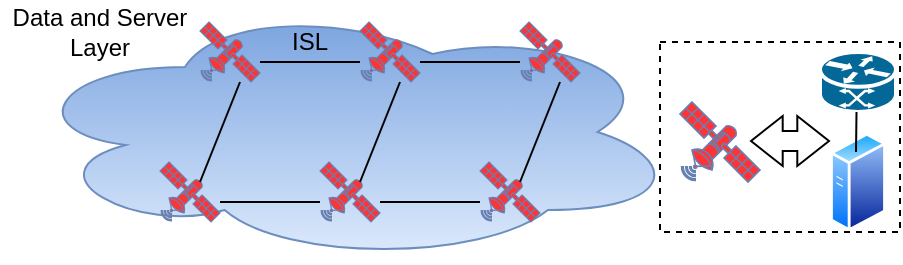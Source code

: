 <mxfile version="17.2.4" type="github">
  <diagram id="6x0tves_oyiDU_aXKf4J" name="Page-1">
    <mxGraphModel dx="541" dy="586" grid="1" gridSize="10" guides="1" tooltips="1" connect="1" arrows="1" fold="1" page="1" pageScale="1" pageWidth="827" pageHeight="1169" math="0" shadow="0">
      <root>
        <mxCell id="0" />
        <mxCell id="1" parent="0" />
        <mxCell id="y6mpmKSTzWXl38O4Tl6H-1" value="" style="ellipse;shape=cloud;whiteSpace=wrap;html=1;fillColor=#dae8fc;gradientColor=#7ea6e0;strokeColor=#6c8ebf;gradientDirection=north;" vertex="1" parent="1">
          <mxGeometry x="130" y="350" width="330" height="130" as="geometry" />
        </mxCell>
        <mxCell id="y6mpmKSTzWXl38O4Tl6H-4" value="" style="fontColor=#0066CC;verticalAlign=top;verticalLabelPosition=bottom;labelPosition=center;align=center;html=1;outlineConnect=0;fillColor=#FF3333;strokeColor=#6881B3;gradientColor=none;gradientDirection=north;strokeWidth=2;shape=mxgraph.networks.satellite;" vertex="1" parent="1">
          <mxGeometry x="220" y="360" width="30" height="30" as="geometry" />
        </mxCell>
        <mxCell id="y6mpmKSTzWXl38O4Tl6H-5" value="" style="endArrow=none;html=1;rounded=0;" edge="1" parent="1">
          <mxGeometry width="50" height="50" relative="1" as="geometry">
            <mxPoint x="250" y="380" as="sourcePoint" />
            <mxPoint x="300" y="380" as="targetPoint" />
          </mxGeometry>
        </mxCell>
        <mxCell id="y6mpmKSTzWXl38O4Tl6H-10" value="" style="fontColor=#0066CC;verticalAlign=top;verticalLabelPosition=bottom;labelPosition=center;align=center;html=1;outlineConnect=0;fillColor=#FF3333;strokeColor=#6881B3;gradientColor=none;gradientDirection=north;strokeWidth=2;shape=mxgraph.networks.satellite;" vertex="1" parent="1">
          <mxGeometry x="300" y="360" width="30" height="30" as="geometry" />
        </mxCell>
        <mxCell id="y6mpmKSTzWXl38O4Tl6H-12" value="" style="endArrow=none;html=1;rounded=0;" edge="1" parent="1">
          <mxGeometry width="50" height="50" relative="1" as="geometry">
            <mxPoint x="330" y="380" as="sourcePoint" />
            <mxPoint x="380" y="380" as="targetPoint" />
          </mxGeometry>
        </mxCell>
        <mxCell id="y6mpmKSTzWXl38O4Tl6H-13" value="" style="fontColor=#0066CC;verticalAlign=top;verticalLabelPosition=bottom;labelPosition=center;align=center;html=1;outlineConnect=0;fillColor=#FF3333;strokeColor=#6881B3;gradientColor=none;gradientDirection=north;strokeWidth=2;shape=mxgraph.networks.satellite;" vertex="1" parent="1">
          <mxGeometry x="380" y="360" width="30" height="30" as="geometry" />
        </mxCell>
        <mxCell id="y6mpmKSTzWXl38O4Tl6H-14" value="" style="fontColor=#0066CC;verticalAlign=top;verticalLabelPosition=bottom;labelPosition=center;align=center;html=1;outlineConnect=0;fillColor=#FF3333;strokeColor=#6881B3;gradientColor=none;gradientDirection=north;strokeWidth=2;shape=mxgraph.networks.satellite;" vertex="1" parent="1">
          <mxGeometry x="200" y="430" width="30" height="30" as="geometry" />
        </mxCell>
        <mxCell id="y6mpmKSTzWXl38O4Tl6H-15" value="" style="endArrow=none;html=1;rounded=0;" edge="1" parent="1">
          <mxGeometry width="50" height="50" relative="1" as="geometry">
            <mxPoint x="230" y="450" as="sourcePoint" />
            <mxPoint x="280" y="450" as="targetPoint" />
          </mxGeometry>
        </mxCell>
        <mxCell id="y6mpmKSTzWXl38O4Tl6H-16" value="" style="fontColor=#0066CC;verticalAlign=top;verticalLabelPosition=bottom;labelPosition=center;align=center;html=1;outlineConnect=0;fillColor=#FF3333;strokeColor=#6881B3;gradientColor=none;gradientDirection=north;strokeWidth=2;shape=mxgraph.networks.satellite;" vertex="1" parent="1">
          <mxGeometry x="280" y="430" width="30" height="30" as="geometry" />
        </mxCell>
        <mxCell id="y6mpmKSTzWXl38O4Tl6H-17" value="" style="endArrow=none;html=1;rounded=0;" edge="1" parent="1">
          <mxGeometry width="50" height="50" relative="1" as="geometry">
            <mxPoint x="310" y="450" as="sourcePoint" />
            <mxPoint x="360" y="450" as="targetPoint" />
          </mxGeometry>
        </mxCell>
        <mxCell id="y6mpmKSTzWXl38O4Tl6H-18" value="" style="fontColor=#0066CC;verticalAlign=top;verticalLabelPosition=bottom;labelPosition=center;align=center;html=1;outlineConnect=0;fillColor=#FF3333;strokeColor=#6881B3;gradientColor=none;gradientDirection=north;strokeWidth=2;shape=mxgraph.networks.satellite;" vertex="1" parent="1">
          <mxGeometry x="360" y="430" width="30" height="30" as="geometry" />
        </mxCell>
        <mxCell id="y6mpmKSTzWXl38O4Tl6H-19" value="" style="endArrow=none;html=1;rounded=0;" edge="1" parent="1">
          <mxGeometry width="50" height="50" relative="1" as="geometry">
            <mxPoint x="220" y="440" as="sourcePoint" />
            <mxPoint x="240" y="390" as="targetPoint" />
          </mxGeometry>
        </mxCell>
        <mxCell id="y6mpmKSTzWXl38O4Tl6H-20" value="" style="endArrow=none;html=1;rounded=0;" edge="1" parent="1">
          <mxGeometry width="50" height="50" relative="1" as="geometry">
            <mxPoint x="300" y="440" as="sourcePoint" />
            <mxPoint x="320" y="390" as="targetPoint" />
          </mxGeometry>
        </mxCell>
        <mxCell id="y6mpmKSTzWXl38O4Tl6H-21" value="" style="endArrow=none;html=1;rounded=0;" edge="1" parent="1">
          <mxGeometry width="50" height="50" relative="1" as="geometry">
            <mxPoint x="380" y="440" as="sourcePoint" />
            <mxPoint x="400" y="390" as="targetPoint" />
          </mxGeometry>
        </mxCell>
        <mxCell id="y6mpmKSTzWXl38O4Tl6H-22" value="Data and Server Layer" style="text;html=1;strokeColor=none;fillColor=none;align=center;verticalAlign=middle;whiteSpace=wrap;rounded=0;" vertex="1" parent="1">
          <mxGeometry x="120" y="350" width="100" height="30" as="geometry" />
        </mxCell>
        <mxCell id="y6mpmKSTzWXl38O4Tl6H-23" value="ISL" style="text;html=1;strokeColor=none;fillColor=none;align=center;verticalAlign=middle;whiteSpace=wrap;rounded=0;" vertex="1" parent="1">
          <mxGeometry x="250" y="360" width="50" height="20" as="geometry" />
        </mxCell>
        <mxCell id="y6mpmKSTzWXl38O4Tl6H-33" value="" style="shape=mxgraph.cisco.routers.atm_router;sketch=0;html=1;pointerEvents=1;dashed=0;fillColor=#036897;strokeColor=#ffffff;strokeWidth=2;verticalLabelPosition=bottom;verticalAlign=top;align=center;outlineConnect=0;" vertex="1" parent="1">
          <mxGeometry x="530" y="375" width="38" height="30" as="geometry" />
        </mxCell>
        <mxCell id="y6mpmKSTzWXl38O4Tl6H-36" value="" style="aspect=fixed;perimeter=ellipsePerimeter;html=1;align=center;shadow=0;dashed=0;spacingTop=3;image;image=img/lib/active_directory/generic_server.svg;fillColor=#FF3333;gradientDirection=north;" vertex="1" parent="1">
          <mxGeometry x="535" y="415" width="28" height="50" as="geometry" />
        </mxCell>
        <mxCell id="y6mpmKSTzWXl38O4Tl6H-38" value="" style="endArrow=none;html=1;rounded=0;" edge="1" parent="1">
          <mxGeometry width="50" height="50" relative="1" as="geometry">
            <mxPoint x="548" y="425" as="sourcePoint" />
            <mxPoint x="548.25" y="405" as="targetPoint" />
          </mxGeometry>
        </mxCell>
        <mxCell id="y6mpmKSTzWXl38O4Tl6H-39" value="" style="fontColor=#0066CC;verticalAlign=top;verticalLabelPosition=bottom;labelPosition=center;align=center;html=1;outlineConnect=0;fillColor=#FF3333;strokeColor=#6881B3;gradientColor=none;gradientDirection=north;strokeWidth=2;shape=mxgraph.networks.satellite;" vertex="1" parent="1">
          <mxGeometry x="460" y="400" width="40" height="40" as="geometry" />
        </mxCell>
        <mxCell id="y6mpmKSTzWXl38O4Tl6H-43" value="" style="rounded=0;whiteSpace=wrap;html=1;dashed=1;fillColor=none;gradientDirection=north;" vertex="1" parent="1">
          <mxGeometry x="450" y="370" width="120" height="95" as="geometry" />
        </mxCell>
        <mxCell id="y6mpmKSTzWXl38O4Tl6H-44" value="" style="shape=flexArrow;endArrow=classic;startArrow=classic;html=1;rounded=0;endWidth=14;endSize=4.95;startWidth=14;startSize=4.95;" edge="1" parent="1">
          <mxGeometry width="100" height="100" relative="1" as="geometry">
            <mxPoint x="495" y="419.5" as="sourcePoint" />
            <mxPoint x="535" y="419.5" as="targetPoint" />
          </mxGeometry>
        </mxCell>
      </root>
    </mxGraphModel>
  </diagram>
</mxfile>

